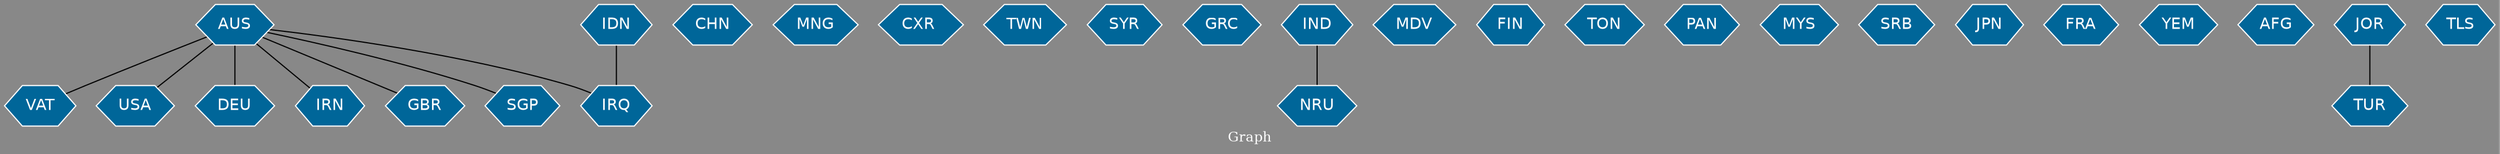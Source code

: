 // Countries together in item graph
graph {
	graph [bgcolor="#888888" fontcolor=white fontsize=12 label="Graph" outputorder=edgesfirst overlap=prism]
	node [color=white fillcolor="#006699" fontcolor=white fontname=Helvetica shape=hexagon style=filled]
	edge [arrowhead=open color=black fontcolor=white fontname=Courier fontsize=12]
		VAT [label=VAT]
		USA [label=USA]
		AUS [label=AUS]
		DEU [label=DEU]
		CHN [label=CHN]
		MNG [label=MNG]
		"CXR " [label="CXR "]
		TWN [label=TWN]
		SYR [label=SYR]
		GRC [label=GRC]
		NRU [label=NRU]
		MDV [label=MDV]
		IRN [label=IRN]
		IDN [label=IDN]
		FIN [label=FIN]
		TON [label=TON]
		IRQ [label=IRQ]
		PAN [label=PAN]
		IND [label=IND]
		MYS [label=MYS]
		SRB [label=SRB]
		JPN [label=JPN]
		FRA [label=FRA]
		YEM [label=YEM]
		AFG [label=AFG]
		GBR [label=GBR]
		TUR [label=TUR]
		SGP [label=SGP]
		JOR [label=JOR]
		TLS [label=TLS]
			IND -- NRU [weight=1]
			AUS -- DEU [weight=1]
			AUS -- IRN [weight=1]
			AUS -- SGP [weight=1]
			IDN -- IRQ [weight=1]
			JOR -- TUR [weight=1]
			AUS -- USA [weight=3]
			AUS -- IRQ [weight=1]
			AUS -- VAT [weight=1]
			AUS -- GBR [weight=1]
}